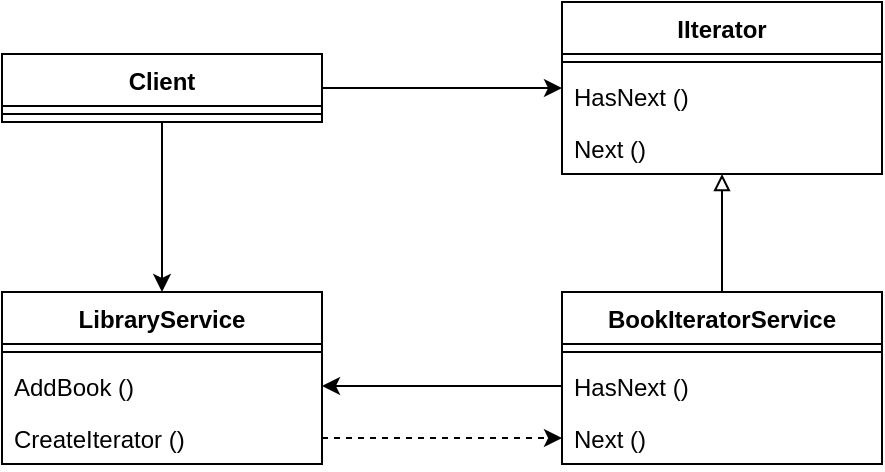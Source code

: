 <mxfile version="22.1.2" type="device">
  <diagram id="C5RBs43oDa-KdzZeNtuy" name="Page-1">
    <mxGraphModel dx="1050" dy="557" grid="1" gridSize="10" guides="1" tooltips="1" connect="1" arrows="1" fold="1" page="1" pageScale="1" pageWidth="827" pageHeight="1169" math="0" shadow="0">
      <root>
        <mxCell id="WIyWlLk6GJQsqaUBKTNV-0" />
        <mxCell id="WIyWlLk6GJQsqaUBKTNV-1" parent="WIyWlLk6GJQsqaUBKTNV-0" />
        <mxCell id="L5xy0IhZBrP5tV4SmwdB-20" style="edgeStyle=orthogonalEdgeStyle;rounded=0;orthogonalLoop=1;jettySize=auto;html=1;" edge="1" parent="WIyWlLk6GJQsqaUBKTNV-1" source="L5xy0IhZBrP5tV4SmwdB-0" target="L5xy0IhZBrP5tV4SmwdB-14">
          <mxGeometry relative="1" as="geometry" />
        </mxCell>
        <mxCell id="L5xy0IhZBrP5tV4SmwdB-21" style="edgeStyle=orthogonalEdgeStyle;rounded=0;orthogonalLoop=1;jettySize=auto;html=1;" edge="1" parent="WIyWlLk6GJQsqaUBKTNV-1" source="L5xy0IhZBrP5tV4SmwdB-0" target="L5xy0IhZBrP5tV4SmwdB-4">
          <mxGeometry relative="1" as="geometry" />
        </mxCell>
        <mxCell id="L5xy0IhZBrP5tV4SmwdB-0" value="Client" style="swimlane;fontStyle=1;align=center;verticalAlign=top;childLayout=stackLayout;horizontal=1;startSize=26;horizontalStack=0;resizeParent=1;resizeParentMax=0;resizeLast=0;collapsible=1;marginBottom=0;whiteSpace=wrap;html=1;" vertex="1" parent="WIyWlLk6GJQsqaUBKTNV-1">
          <mxGeometry x="200" y="466" width="160" height="34" as="geometry" />
        </mxCell>
        <mxCell id="L5xy0IhZBrP5tV4SmwdB-2" value="" style="line;strokeWidth=1;fillColor=none;align=left;verticalAlign=middle;spacingTop=-1;spacingLeft=3;spacingRight=3;rotatable=0;labelPosition=right;points=[];portConstraint=eastwest;strokeColor=inherit;" vertex="1" parent="L5xy0IhZBrP5tV4SmwdB-0">
          <mxGeometry y="26" width="160" height="8" as="geometry" />
        </mxCell>
        <mxCell id="L5xy0IhZBrP5tV4SmwdB-4" value="IIterator" style="swimlane;fontStyle=1;align=center;verticalAlign=top;childLayout=stackLayout;horizontal=1;startSize=26;horizontalStack=0;resizeParent=1;resizeParentMax=0;resizeLast=0;collapsible=1;marginBottom=0;whiteSpace=wrap;html=1;" vertex="1" parent="WIyWlLk6GJQsqaUBKTNV-1">
          <mxGeometry x="480" y="440" width="160" height="86" as="geometry" />
        </mxCell>
        <mxCell id="L5xy0IhZBrP5tV4SmwdB-6" value="" style="line;strokeWidth=1;fillColor=none;align=left;verticalAlign=middle;spacingTop=-1;spacingLeft=3;spacingRight=3;rotatable=0;labelPosition=right;points=[];portConstraint=eastwest;strokeColor=inherit;" vertex="1" parent="L5xy0IhZBrP5tV4SmwdB-4">
          <mxGeometry y="26" width="160" height="8" as="geometry" />
        </mxCell>
        <mxCell id="L5xy0IhZBrP5tV4SmwdB-7" value="HasNext ()" style="text;strokeColor=none;fillColor=none;align=left;verticalAlign=top;spacingLeft=4;spacingRight=4;overflow=hidden;rotatable=0;points=[[0,0.5],[1,0.5]];portConstraint=eastwest;whiteSpace=wrap;html=1;" vertex="1" parent="L5xy0IhZBrP5tV4SmwdB-4">
          <mxGeometry y="34" width="160" height="26" as="geometry" />
        </mxCell>
        <mxCell id="L5xy0IhZBrP5tV4SmwdB-8" value="Next ()" style="text;strokeColor=none;fillColor=none;align=left;verticalAlign=top;spacingLeft=4;spacingRight=4;overflow=hidden;rotatable=0;points=[[0,0.5],[1,0.5]];portConstraint=eastwest;whiteSpace=wrap;html=1;" vertex="1" parent="L5xy0IhZBrP5tV4SmwdB-4">
          <mxGeometry y="60" width="160" height="26" as="geometry" />
        </mxCell>
        <mxCell id="L5xy0IhZBrP5tV4SmwdB-22" style="edgeStyle=orthogonalEdgeStyle;rounded=0;orthogonalLoop=1;jettySize=auto;html=1;endArrow=block;endFill=0;" edge="1" parent="WIyWlLk6GJQsqaUBKTNV-1" source="L5xy0IhZBrP5tV4SmwdB-9" target="L5xy0IhZBrP5tV4SmwdB-4">
          <mxGeometry relative="1" as="geometry" />
        </mxCell>
        <mxCell id="L5xy0IhZBrP5tV4SmwdB-9" value="BookIteratorService" style="swimlane;fontStyle=1;align=center;verticalAlign=top;childLayout=stackLayout;horizontal=1;startSize=26;horizontalStack=0;resizeParent=1;resizeParentMax=0;resizeLast=0;collapsible=1;marginBottom=0;whiteSpace=wrap;html=1;" vertex="1" parent="WIyWlLk6GJQsqaUBKTNV-1">
          <mxGeometry x="480" y="585" width="160" height="86" as="geometry" />
        </mxCell>
        <mxCell id="L5xy0IhZBrP5tV4SmwdB-11" value="" style="line;strokeWidth=1;fillColor=none;align=left;verticalAlign=middle;spacingTop=-1;spacingLeft=3;spacingRight=3;rotatable=0;labelPosition=right;points=[];portConstraint=eastwest;strokeColor=inherit;" vertex="1" parent="L5xy0IhZBrP5tV4SmwdB-9">
          <mxGeometry y="26" width="160" height="8" as="geometry" />
        </mxCell>
        <mxCell id="L5xy0IhZBrP5tV4SmwdB-12" value="HasNext ()" style="text;strokeColor=none;fillColor=none;align=left;verticalAlign=top;spacingLeft=4;spacingRight=4;overflow=hidden;rotatable=0;points=[[0,0.5],[1,0.5]];portConstraint=eastwest;whiteSpace=wrap;html=1;" vertex="1" parent="L5xy0IhZBrP5tV4SmwdB-9">
          <mxGeometry y="34" width="160" height="26" as="geometry" />
        </mxCell>
        <mxCell id="L5xy0IhZBrP5tV4SmwdB-13" value="Next ()" style="text;strokeColor=none;fillColor=none;align=left;verticalAlign=top;spacingLeft=4;spacingRight=4;overflow=hidden;rotatable=0;points=[[0,0.5],[1,0.5]];portConstraint=eastwest;whiteSpace=wrap;html=1;" vertex="1" parent="L5xy0IhZBrP5tV4SmwdB-9">
          <mxGeometry y="60" width="160" height="26" as="geometry" />
        </mxCell>
        <mxCell id="L5xy0IhZBrP5tV4SmwdB-14" value="LibraryService" style="swimlane;fontStyle=1;align=center;verticalAlign=top;childLayout=stackLayout;horizontal=1;startSize=26;horizontalStack=0;resizeParent=1;resizeParentMax=0;resizeLast=0;collapsible=1;marginBottom=0;whiteSpace=wrap;html=1;" vertex="1" parent="WIyWlLk6GJQsqaUBKTNV-1">
          <mxGeometry x="200" y="585" width="160" height="86" as="geometry" />
        </mxCell>
        <mxCell id="L5xy0IhZBrP5tV4SmwdB-16" value="" style="line;strokeWidth=1;fillColor=none;align=left;verticalAlign=middle;spacingTop=-1;spacingLeft=3;spacingRight=3;rotatable=0;labelPosition=right;points=[];portConstraint=eastwest;strokeColor=inherit;" vertex="1" parent="L5xy0IhZBrP5tV4SmwdB-14">
          <mxGeometry y="26" width="160" height="8" as="geometry" />
        </mxCell>
        <mxCell id="L5xy0IhZBrP5tV4SmwdB-17" value="AddBook ()" style="text;strokeColor=none;fillColor=none;align=left;verticalAlign=top;spacingLeft=4;spacingRight=4;overflow=hidden;rotatable=0;points=[[0,0.5],[1,0.5]];portConstraint=eastwest;whiteSpace=wrap;html=1;" vertex="1" parent="L5xy0IhZBrP5tV4SmwdB-14">
          <mxGeometry y="34" width="160" height="26" as="geometry" />
        </mxCell>
        <mxCell id="L5xy0IhZBrP5tV4SmwdB-18" value="CreateIterator ()" style="text;strokeColor=none;fillColor=none;align=left;verticalAlign=top;spacingLeft=4;spacingRight=4;overflow=hidden;rotatable=0;points=[[0,0.5],[1,0.5]];portConstraint=eastwest;whiteSpace=wrap;html=1;" vertex="1" parent="L5xy0IhZBrP5tV4SmwdB-14">
          <mxGeometry y="60" width="160" height="26" as="geometry" />
        </mxCell>
        <mxCell id="L5xy0IhZBrP5tV4SmwdB-24" style="edgeStyle=orthogonalEdgeStyle;rounded=0;orthogonalLoop=1;jettySize=auto;html=1;dashed=1;" edge="1" parent="WIyWlLk6GJQsqaUBKTNV-1" source="L5xy0IhZBrP5tV4SmwdB-18" target="L5xy0IhZBrP5tV4SmwdB-13">
          <mxGeometry relative="1" as="geometry" />
        </mxCell>
        <mxCell id="L5xy0IhZBrP5tV4SmwdB-25" style="edgeStyle=orthogonalEdgeStyle;rounded=0;orthogonalLoop=1;jettySize=auto;html=1;" edge="1" parent="WIyWlLk6GJQsqaUBKTNV-1" source="L5xy0IhZBrP5tV4SmwdB-12" target="L5xy0IhZBrP5tV4SmwdB-17">
          <mxGeometry relative="1" as="geometry" />
        </mxCell>
      </root>
    </mxGraphModel>
  </diagram>
</mxfile>
